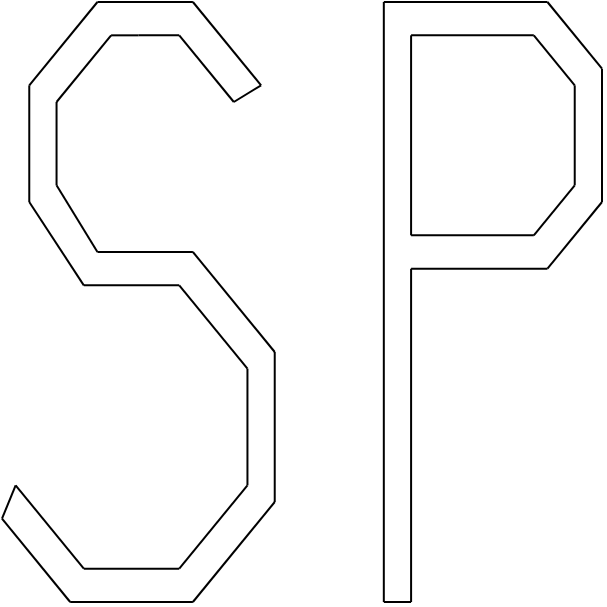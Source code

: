 <mxfile version="26.0.11">
  <diagram name="Page-1" id="adg5K_PATulxOInwhNTx">
    <mxGraphModel dx="989" dy="509" grid="1" gridSize="10" guides="1" tooltips="1" connect="1" arrows="1" fold="1" page="1" pageScale="1" pageWidth="850" pageHeight="1100" math="0" shadow="0">
      <root>
        <mxCell id="0" />
        <mxCell id="1" parent="0" />
        <mxCell id="gA0Sbd04sslmEq1r2UMb-47" value="" style="group" vertex="1" connectable="0" parent="1">
          <mxGeometry x="230" y="200" width="300" height="300" as="geometry" />
        </mxCell>
        <mxCell id="gA0Sbd04sslmEq1r2UMb-31" value="" style="group;flipV=1;flipH=1;" vertex="1" connectable="0" parent="gA0Sbd04sslmEq1r2UMb-47">
          <mxGeometry width="136.364" height="300" as="geometry" />
        </mxCell>
        <mxCell id="gA0Sbd04sslmEq1r2UMb-2" value="" style="endArrow=none;html=1;rounded=0;" edge="1" parent="gA0Sbd04sslmEq1r2UMb-31">
          <mxGeometry width="50" height="50" relative="1" as="geometry">
            <mxPoint x="122.727" y="241.667" as="sourcePoint" />
            <mxPoint x="88.636" y="283.333" as="targetPoint" />
          </mxGeometry>
        </mxCell>
        <mxCell id="gA0Sbd04sslmEq1r2UMb-3" value="" style="endArrow=none;html=1;rounded=0;" edge="1" parent="gA0Sbd04sslmEq1r2UMb-31">
          <mxGeometry width="50" height="50" relative="1" as="geometry">
            <mxPoint x="40.909" y="283.333" as="sourcePoint" />
            <mxPoint x="88.636" y="283.333" as="targetPoint" />
          </mxGeometry>
        </mxCell>
        <mxCell id="gA0Sbd04sslmEq1r2UMb-4" value="" style="endArrow=none;html=1;rounded=0;" edge="1" parent="gA0Sbd04sslmEq1r2UMb-31">
          <mxGeometry width="50" height="50" relative="1" as="geometry">
            <mxPoint x="6.818" y="241.667" as="sourcePoint" />
            <mxPoint x="40.909" y="283.333" as="targetPoint" />
          </mxGeometry>
        </mxCell>
        <mxCell id="gA0Sbd04sslmEq1r2UMb-5" value="" style="endArrow=none;html=1;rounded=0;" edge="1" parent="gA0Sbd04sslmEq1r2UMb-31">
          <mxGeometry width="50" height="50" relative="1" as="geometry">
            <mxPoint x="122.727" y="183.333" as="sourcePoint" />
            <mxPoint x="122.727" y="241.667" as="targetPoint" />
          </mxGeometry>
        </mxCell>
        <mxCell id="gA0Sbd04sslmEq1r2UMb-6" value="" style="endArrow=none;html=1;rounded=0;" edge="1" parent="gA0Sbd04sslmEq1r2UMb-31">
          <mxGeometry width="50" height="50" relative="1" as="geometry">
            <mxPoint x="122.727" y="183.333" as="sourcePoint" />
            <mxPoint x="88.636" y="141.667" as="targetPoint" />
          </mxGeometry>
        </mxCell>
        <mxCell id="gA0Sbd04sslmEq1r2UMb-7" value="" style="endArrow=none;html=1;rounded=0;" edge="1" parent="gA0Sbd04sslmEq1r2UMb-31">
          <mxGeometry width="50" height="50" relative="1" as="geometry">
            <mxPoint x="40.909" y="141.667" as="sourcePoint" />
            <mxPoint x="88.636" y="141.667" as="targetPoint" />
          </mxGeometry>
        </mxCell>
        <mxCell id="gA0Sbd04sslmEq1r2UMb-8" value="" style="endArrow=none;html=1;rounded=0;" edge="1" parent="gA0Sbd04sslmEq1r2UMb-31">
          <mxGeometry width="50" height="50" relative="1" as="geometry">
            <mxPoint x="13.636" y="100" as="sourcePoint" />
            <mxPoint x="40.909" y="141.667" as="targetPoint" />
          </mxGeometry>
        </mxCell>
        <mxCell id="gA0Sbd04sslmEq1r2UMb-9" value="" style="endArrow=none;html=1;rounded=0;" edge="1" parent="gA0Sbd04sslmEq1r2UMb-31">
          <mxGeometry width="50" height="50" relative="1" as="geometry">
            <mxPoint x="13.636" y="41.667" as="sourcePoint" />
            <mxPoint x="13.636" y="100" as="targetPoint" />
          </mxGeometry>
        </mxCell>
        <mxCell id="gA0Sbd04sslmEq1r2UMb-10" value="" style="endArrow=none;html=1;rounded=0;" edge="1" parent="gA0Sbd04sslmEq1r2UMb-31">
          <mxGeometry width="50" height="50" relative="1" as="geometry">
            <mxPoint x="47.727" as="sourcePoint" />
            <mxPoint x="13.636" y="41.667" as="targetPoint" />
          </mxGeometry>
        </mxCell>
        <mxCell id="gA0Sbd04sslmEq1r2UMb-11" value="" style="endArrow=none;html=1;rounded=0;" edge="1" parent="gA0Sbd04sslmEq1r2UMb-31">
          <mxGeometry width="50" height="50" relative="1" as="geometry">
            <mxPoint x="47.727" as="sourcePoint" />
            <mxPoint x="95.455" as="targetPoint" />
          </mxGeometry>
        </mxCell>
        <mxCell id="gA0Sbd04sslmEq1r2UMb-13" value="" style="endArrow=none;html=1;rounded=0;" edge="1" parent="gA0Sbd04sslmEq1r2UMb-31">
          <mxGeometry width="50" height="50" relative="1" as="geometry">
            <mxPoint x="95.455" as="sourcePoint" />
            <mxPoint x="129.545" y="41.667" as="targetPoint" />
          </mxGeometry>
        </mxCell>
        <mxCell id="gA0Sbd04sslmEq1r2UMb-16" value="" style="endArrow=none;html=1;rounded=0;" edge="1" parent="gA0Sbd04sslmEq1r2UMb-31">
          <mxGeometry width="50" height="50" relative="1" as="geometry">
            <mxPoint x="68.182" y="16.667" as="sourcePoint" />
            <mxPoint x="88.636" y="16.667" as="targetPoint" />
          </mxGeometry>
        </mxCell>
        <mxCell id="gA0Sbd04sslmEq1r2UMb-17" value="" style="endArrow=none;html=1;rounded=0;" edge="1" parent="gA0Sbd04sslmEq1r2UMb-31">
          <mxGeometry width="50" height="50" relative="1" as="geometry">
            <mxPoint x="88.636" y="16.667" as="sourcePoint" />
            <mxPoint x="115.909" y="50" as="targetPoint" />
          </mxGeometry>
        </mxCell>
        <mxCell id="gA0Sbd04sslmEq1r2UMb-19" value="" style="endArrow=none;html=1;rounded=0;" edge="1" parent="gA0Sbd04sslmEq1r2UMb-31">
          <mxGeometry width="50" height="50" relative="1" as="geometry">
            <mxPoint x="54.545" y="16.667" as="sourcePoint" />
            <mxPoint x="68.182" y="16.667" as="targetPoint" />
          </mxGeometry>
        </mxCell>
        <mxCell id="gA0Sbd04sslmEq1r2UMb-20" value="" style="endArrow=none;html=1;rounded=0;" edge="1" parent="gA0Sbd04sslmEq1r2UMb-31">
          <mxGeometry width="50" height="50" relative="1" as="geometry">
            <mxPoint x="54.545" y="16.667" as="sourcePoint" />
            <mxPoint x="27.273" y="50" as="targetPoint" />
          </mxGeometry>
        </mxCell>
        <mxCell id="gA0Sbd04sslmEq1r2UMb-21" value="" style="endArrow=none;html=1;rounded=0;" edge="1" parent="gA0Sbd04sslmEq1r2UMb-31">
          <mxGeometry width="50" height="50" relative="1" as="geometry">
            <mxPoint x="27.273" y="50" as="sourcePoint" />
            <mxPoint x="27.273" y="91.667" as="targetPoint" />
          </mxGeometry>
        </mxCell>
        <mxCell id="gA0Sbd04sslmEq1r2UMb-22" value="" style="endArrow=none;html=1;rounded=0;" edge="1" parent="gA0Sbd04sslmEq1r2UMb-31">
          <mxGeometry width="50" height="50" relative="1" as="geometry">
            <mxPoint x="27.273" y="91.667" as="sourcePoint" />
            <mxPoint x="47.727" y="125" as="targetPoint" />
          </mxGeometry>
        </mxCell>
        <mxCell id="gA0Sbd04sslmEq1r2UMb-23" value="" style="endArrow=none;html=1;rounded=0;" edge="1" parent="gA0Sbd04sslmEq1r2UMb-31">
          <mxGeometry width="50" height="50" relative="1" as="geometry">
            <mxPoint x="47.727" y="125" as="sourcePoint" />
            <mxPoint x="95.455" y="125" as="targetPoint" />
          </mxGeometry>
        </mxCell>
        <mxCell id="gA0Sbd04sslmEq1r2UMb-24" value="" style="endArrow=none;html=1;rounded=0;" edge="1" parent="gA0Sbd04sslmEq1r2UMb-31">
          <mxGeometry width="50" height="50" relative="1" as="geometry">
            <mxPoint x="95.455" y="125" as="sourcePoint" />
            <mxPoint x="136.364" y="175" as="targetPoint" />
          </mxGeometry>
        </mxCell>
        <mxCell id="gA0Sbd04sslmEq1r2UMb-25" value="" style="endArrow=none;html=1;rounded=0;" edge="1" parent="gA0Sbd04sslmEq1r2UMb-31">
          <mxGeometry width="50" height="50" relative="1" as="geometry">
            <mxPoint x="136.364" y="175" as="sourcePoint" />
            <mxPoint x="136.364" y="250" as="targetPoint" />
          </mxGeometry>
        </mxCell>
        <mxCell id="gA0Sbd04sslmEq1r2UMb-26" value="" style="endArrow=none;html=1;rounded=0;" edge="1" parent="gA0Sbd04sslmEq1r2UMb-31">
          <mxGeometry width="50" height="50" relative="1" as="geometry">
            <mxPoint x="136.364" y="250" as="sourcePoint" />
            <mxPoint x="95.455" y="300" as="targetPoint" />
          </mxGeometry>
        </mxCell>
        <mxCell id="gA0Sbd04sslmEq1r2UMb-27" value="" style="endArrow=none;html=1;rounded=0;" edge="1" parent="gA0Sbd04sslmEq1r2UMb-31">
          <mxGeometry width="50" height="50" relative="1" as="geometry">
            <mxPoint x="34.091" y="300" as="sourcePoint" />
            <mxPoint x="95.455" y="300" as="targetPoint" />
          </mxGeometry>
        </mxCell>
        <mxCell id="gA0Sbd04sslmEq1r2UMb-28" value="" style="endArrow=none;html=1;rounded=0;" edge="1" parent="gA0Sbd04sslmEq1r2UMb-31">
          <mxGeometry width="50" height="50" relative="1" as="geometry">
            <mxPoint x="129.545" y="41.667" as="sourcePoint" />
            <mxPoint x="115.909" y="50" as="targetPoint" />
          </mxGeometry>
        </mxCell>
        <mxCell id="gA0Sbd04sslmEq1r2UMb-29" value="" style="endArrow=none;html=1;rounded=0;" edge="1" parent="gA0Sbd04sslmEq1r2UMb-31">
          <mxGeometry width="50" height="50" relative="1" as="geometry">
            <mxPoint y="258.333" as="sourcePoint" />
            <mxPoint x="34.091" y="300" as="targetPoint" />
          </mxGeometry>
        </mxCell>
        <mxCell id="gA0Sbd04sslmEq1r2UMb-30" value="" style="endArrow=none;html=1;rounded=0;" edge="1" parent="gA0Sbd04sslmEq1r2UMb-31">
          <mxGeometry width="50" height="50" relative="1" as="geometry">
            <mxPoint y="258.333" as="sourcePoint" />
            <mxPoint x="6.818" y="241.667" as="targetPoint" />
          </mxGeometry>
        </mxCell>
        <mxCell id="gA0Sbd04sslmEq1r2UMb-46" value="" style="group" vertex="1" connectable="0" parent="gA0Sbd04sslmEq1r2UMb-47">
          <mxGeometry x="190.909" width="109.091" height="300" as="geometry" />
        </mxCell>
        <mxCell id="gA0Sbd04sslmEq1r2UMb-32" value="" style="endArrow=none;html=1;rounded=0;" edge="1" parent="gA0Sbd04sslmEq1r2UMb-46">
          <mxGeometry width="50" height="50" relative="1" as="geometry">
            <mxPoint as="sourcePoint" />
            <mxPoint y="300" as="targetPoint" />
          </mxGeometry>
        </mxCell>
        <mxCell id="gA0Sbd04sslmEq1r2UMb-33" value="" style="endArrow=none;html=1;rounded=0;" edge="1" parent="gA0Sbd04sslmEq1r2UMb-46">
          <mxGeometry width="50" height="50" relative="1" as="geometry">
            <mxPoint as="sourcePoint" />
            <mxPoint x="81.818" as="targetPoint" />
          </mxGeometry>
        </mxCell>
        <mxCell id="gA0Sbd04sslmEq1r2UMb-34" value="" style="endArrow=none;html=1;rounded=0;" edge="1" parent="gA0Sbd04sslmEq1r2UMb-46">
          <mxGeometry width="50" height="50" relative="1" as="geometry">
            <mxPoint x="81.818" as="sourcePoint" />
            <mxPoint x="109.091" y="33.333" as="targetPoint" />
          </mxGeometry>
        </mxCell>
        <mxCell id="gA0Sbd04sslmEq1r2UMb-35" value="" style="endArrow=none;html=1;rounded=0;" edge="1" parent="gA0Sbd04sslmEq1r2UMb-46">
          <mxGeometry width="50" height="50" relative="1" as="geometry">
            <mxPoint x="109.091" y="100" as="sourcePoint" />
            <mxPoint x="109.091" y="33.333" as="targetPoint" />
          </mxGeometry>
        </mxCell>
        <mxCell id="gA0Sbd04sslmEq1r2UMb-36" value="" style="endArrow=none;html=1;rounded=0;" edge="1" parent="gA0Sbd04sslmEq1r2UMb-46">
          <mxGeometry width="50" height="50" relative="1" as="geometry">
            <mxPoint x="81.818" y="133.333" as="sourcePoint" />
            <mxPoint x="109.091" y="100" as="targetPoint" />
          </mxGeometry>
        </mxCell>
        <mxCell id="gA0Sbd04sslmEq1r2UMb-37" value="" style="endArrow=none;html=1;rounded=0;" edge="1" parent="gA0Sbd04sslmEq1r2UMb-46">
          <mxGeometry width="50" height="50" relative="1" as="geometry">
            <mxPoint x="13.636" y="133.333" as="sourcePoint" />
            <mxPoint x="81.818" y="133.333" as="targetPoint" />
          </mxGeometry>
        </mxCell>
        <mxCell id="gA0Sbd04sslmEq1r2UMb-38" value="" style="endArrow=none;html=1;rounded=0;" edge="1" parent="gA0Sbd04sslmEq1r2UMb-46">
          <mxGeometry width="50" height="50" relative="1" as="geometry">
            <mxPoint x="13.636" y="133.333" as="sourcePoint" />
            <mxPoint x="13.636" y="300" as="targetPoint" />
          </mxGeometry>
        </mxCell>
        <mxCell id="gA0Sbd04sslmEq1r2UMb-39" value="" style="endArrow=none;html=1;rounded=0;" edge="1" parent="gA0Sbd04sslmEq1r2UMb-46">
          <mxGeometry width="50" height="50" relative="1" as="geometry">
            <mxPoint y="300" as="sourcePoint" />
            <mxPoint x="13.636" y="300" as="targetPoint" />
          </mxGeometry>
        </mxCell>
        <mxCell id="gA0Sbd04sslmEq1r2UMb-40" value="" style="endArrow=none;html=1;rounded=0;" edge="1" parent="gA0Sbd04sslmEq1r2UMb-46">
          <mxGeometry width="50" height="50" relative="1" as="geometry">
            <mxPoint x="13.636" y="116.667" as="sourcePoint" />
            <mxPoint x="13.636" y="16.667" as="targetPoint" />
          </mxGeometry>
        </mxCell>
        <mxCell id="gA0Sbd04sslmEq1r2UMb-41" value="" style="endArrow=none;html=1;rounded=0;" edge="1" parent="gA0Sbd04sslmEq1r2UMb-46">
          <mxGeometry width="50" height="50" relative="1" as="geometry">
            <mxPoint x="13.636" y="116.667" as="sourcePoint" />
            <mxPoint x="75" y="116.667" as="targetPoint" />
          </mxGeometry>
        </mxCell>
        <mxCell id="gA0Sbd04sslmEq1r2UMb-42" value="" style="endArrow=none;html=1;rounded=0;" edge="1" parent="gA0Sbd04sslmEq1r2UMb-46">
          <mxGeometry width="50" height="50" relative="1" as="geometry">
            <mxPoint x="13.636" y="16.667" as="sourcePoint" />
            <mxPoint x="75" y="16.667" as="targetPoint" />
          </mxGeometry>
        </mxCell>
        <mxCell id="gA0Sbd04sslmEq1r2UMb-43" value="" style="endArrow=none;html=1;rounded=0;" edge="1" parent="gA0Sbd04sslmEq1r2UMb-46">
          <mxGeometry width="50" height="50" relative="1" as="geometry">
            <mxPoint x="75" y="16.667" as="sourcePoint" />
            <mxPoint x="95.455" y="41.667" as="targetPoint" />
          </mxGeometry>
        </mxCell>
        <mxCell id="gA0Sbd04sslmEq1r2UMb-44" value="" style="endArrow=none;html=1;rounded=0;" edge="1" parent="gA0Sbd04sslmEq1r2UMb-46">
          <mxGeometry width="50" height="50" relative="1" as="geometry">
            <mxPoint x="95.455" y="91.667" as="sourcePoint" />
            <mxPoint x="75" y="116.667" as="targetPoint" />
          </mxGeometry>
        </mxCell>
        <mxCell id="gA0Sbd04sslmEq1r2UMb-45" value="" style="endArrow=none;html=1;rounded=0;" edge="1" parent="gA0Sbd04sslmEq1r2UMb-46">
          <mxGeometry width="50" height="50" relative="1" as="geometry">
            <mxPoint x="95.455" y="91.667" as="sourcePoint" />
            <mxPoint x="95.455" y="41.667" as="targetPoint" />
          </mxGeometry>
        </mxCell>
      </root>
    </mxGraphModel>
  </diagram>
</mxfile>
